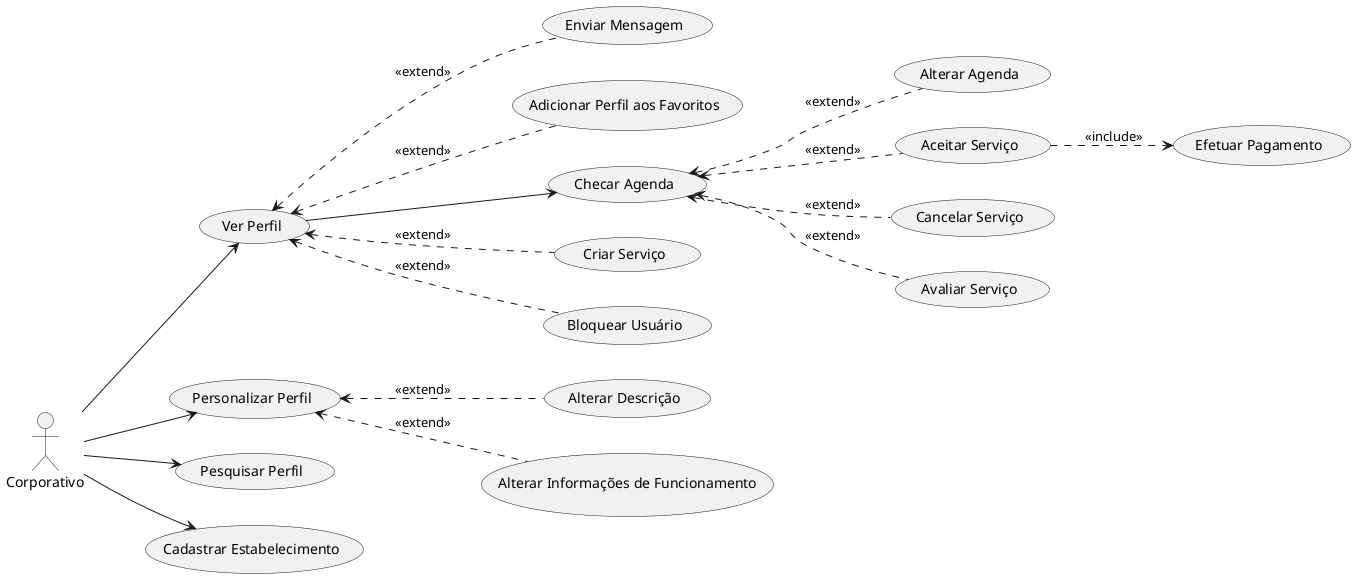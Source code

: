 @startuml "Corporativo"
'skinparam actorStyle awesome
'skinparam linetype ortho
left to right direction

actor Corporativo as C

usecase "Ver Perfil" as verPerfil
usecase "Personalizar Perfil" as personalizarPerfil
usecase "Enviar Mensagem" as enviarMensagem
usecase "Pesquisar Perfil" as pesquisarPerfil
usecase "Adicionar Perfil aos Favoritos" as adicionarFavoritos
usecase "Alterar Descrição" as alterarDescricao
usecase "Alterar Informações de Funcionamento" as alterarFuncionamento
usecase "Checar Agenda" as checarAgenda
usecase "Alterar Agenda" as alterarAgenda
usecase "Efetuar Pagamento" as efetuarPagamento
usecase "Criar Serviço" as criarServico
usecase "Aceitar Serviço" as aceitarServico
usecase "Cancelar Serviço" as cancelarServico
usecase "Avaliar Serviço" as avaliarServico
usecase "Bloquear Usuário" as bloquearUsuario
usecase "Cadastrar Estabelecimento" as cadastrarEstabelecimento

C --> verPerfil
C --> personalizarPerfil
'personalizarPerfil --> alterarDescricao
'personalizarPerfil --> alterarFuncionamento
verPerfil --> checarAgenda
checarAgenda <.. alterarAgenda : <<extend>>
checarAgenda <.. aceitarServico : <<extend>>
checarAgenda <.. cancelarServico : <<extend>>
checarAgenda <.. avaliarServico : <<extend>>
aceitarServico ..> efetuarPagamento : <<include>>
C --> pesquisarPerfil
verPerfil <.. adicionarFavoritos : <<extend>>
verPerfil <.. enviarMensagem : <<extend>>
verPerfil <.. criarServico : <<extend>>
verPerfil <.. bloquearUsuario : <<extend>>
C --> cadastrarEstabelecimento

personalizarPerfil <.. alterarDescricao : <<extend>>
personalizarPerfil <.. alterarFuncionamento : <<extend>>

@enduml